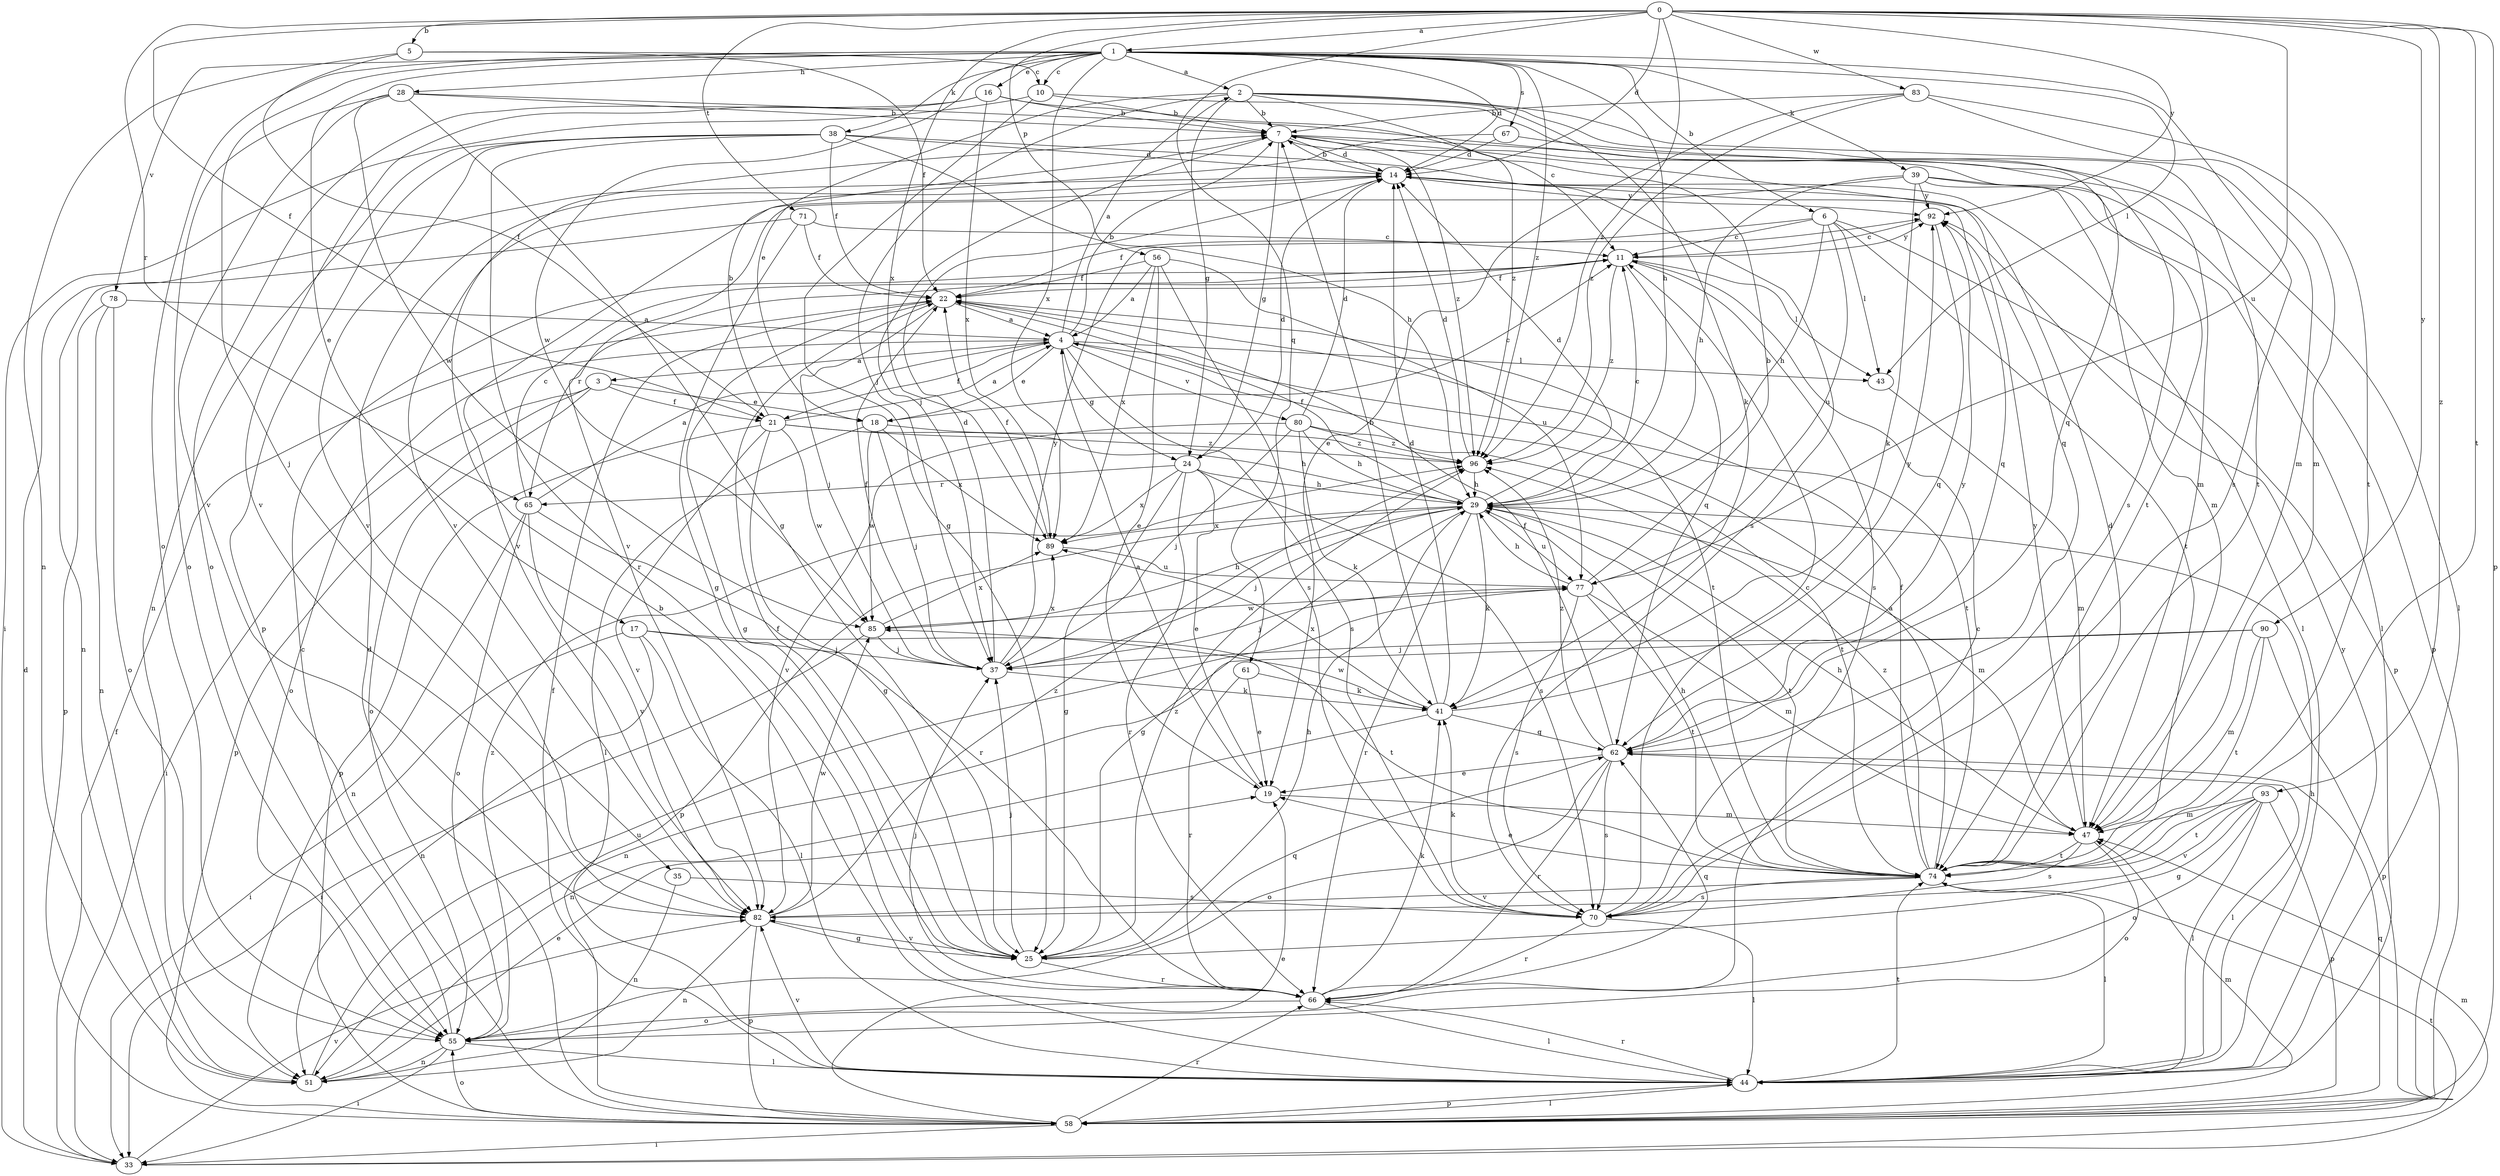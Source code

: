 strict digraph  {
0;
1;
2;
3;
4;
5;
6;
7;
10;
11;
14;
16;
17;
18;
19;
21;
22;
24;
25;
28;
29;
33;
35;
37;
38;
39;
41;
43;
44;
47;
51;
55;
56;
58;
61;
62;
65;
66;
67;
70;
71;
74;
77;
78;
80;
82;
83;
85;
89;
90;
92;
93;
96;
0 -> 1  [label=a];
0 -> 5  [label=b];
0 -> 14  [label=d];
0 -> 21  [label=f];
0 -> 56  [label=p];
0 -> 58  [label=p];
0 -> 61  [label=q];
0 -> 65  [label=r];
0 -> 71  [label=t];
0 -> 74  [label=t];
0 -> 77  [label=u];
0 -> 83  [label=w];
0 -> 89  [label=x];
0 -> 90  [label=y];
0 -> 92  [label=y];
0 -> 93  [label=z];
0 -> 96  [label=z];
1 -> 2  [label=a];
1 -> 6  [label=b];
1 -> 10  [label=c];
1 -> 14  [label=d];
1 -> 16  [label=e];
1 -> 17  [label=e];
1 -> 28  [label=h];
1 -> 29  [label=h];
1 -> 35  [label=j];
1 -> 38  [label=k];
1 -> 39  [label=k];
1 -> 43  [label=l];
1 -> 55  [label=o];
1 -> 67  [label=s];
1 -> 70  [label=s];
1 -> 78  [label=v];
1 -> 85  [label=w];
1 -> 89  [label=x];
1 -> 96  [label=z];
2 -> 7  [label=b];
2 -> 18  [label=e];
2 -> 24  [label=g];
2 -> 37  [label=j];
2 -> 41  [label=k];
2 -> 47  [label=m];
2 -> 74  [label=t];
2 -> 96  [label=z];
3 -> 18  [label=e];
3 -> 21  [label=f];
3 -> 33  [label=i];
3 -> 55  [label=o];
3 -> 58  [label=p];
4 -> 2  [label=a];
4 -> 3  [label=a];
4 -> 7  [label=b];
4 -> 18  [label=e];
4 -> 21  [label=f];
4 -> 24  [label=g];
4 -> 43  [label=l];
4 -> 55  [label=o];
4 -> 70  [label=s];
4 -> 74  [label=t];
4 -> 80  [label=v];
5 -> 10  [label=c];
5 -> 21  [label=f];
5 -> 22  [label=f];
5 -> 51  [label=n];
6 -> 11  [label=c];
6 -> 22  [label=f];
6 -> 29  [label=h];
6 -> 43  [label=l];
6 -> 58  [label=p];
6 -> 74  [label=t];
6 -> 77  [label=u];
7 -> 14  [label=d];
7 -> 24  [label=g];
7 -> 37  [label=j];
7 -> 47  [label=m];
7 -> 62  [label=q];
7 -> 74  [label=t];
7 -> 96  [label=z];
10 -> 7  [label=b];
10 -> 25  [label=g];
10 -> 33  [label=i];
10 -> 70  [label=s];
11 -> 22  [label=f];
11 -> 43  [label=l];
11 -> 62  [label=q];
11 -> 65  [label=r];
11 -> 70  [label=s];
11 -> 92  [label=y];
11 -> 96  [label=z];
14 -> 7  [label=b];
14 -> 44  [label=l];
14 -> 62  [label=q];
14 -> 82  [label=v];
14 -> 92  [label=y];
16 -> 7  [label=b];
16 -> 11  [label=c];
16 -> 55  [label=o];
16 -> 82  [label=v];
16 -> 89  [label=x];
17 -> 33  [label=i];
17 -> 37  [label=j];
17 -> 44  [label=l];
17 -> 51  [label=n];
17 -> 74  [label=t];
18 -> 11  [label=c];
18 -> 37  [label=j];
18 -> 44  [label=l];
18 -> 85  [label=w];
18 -> 89  [label=x];
18 -> 96  [label=z];
19 -> 4  [label=a];
19 -> 47  [label=m];
21 -> 4  [label=a];
21 -> 7  [label=b];
21 -> 25  [label=g];
21 -> 29  [label=h];
21 -> 58  [label=p];
21 -> 82  [label=v];
21 -> 85  [label=w];
21 -> 96  [label=z];
22 -> 4  [label=a];
22 -> 25  [label=g];
22 -> 37  [label=j];
22 -> 74  [label=t];
24 -> 14  [label=d];
24 -> 19  [label=e];
24 -> 25  [label=g];
24 -> 29  [label=h];
24 -> 65  [label=r];
24 -> 66  [label=r];
24 -> 70  [label=s];
24 -> 89  [label=x];
25 -> 22  [label=f];
25 -> 29  [label=h];
25 -> 37  [label=j];
25 -> 62  [label=q];
25 -> 66  [label=r];
25 -> 82  [label=v];
25 -> 96  [label=z];
28 -> 7  [label=b];
28 -> 25  [label=g];
28 -> 55  [label=o];
28 -> 62  [label=q];
28 -> 82  [label=v];
28 -> 85  [label=w];
29 -> 11  [label=c];
29 -> 14  [label=d];
29 -> 22  [label=f];
29 -> 25  [label=g];
29 -> 37  [label=j];
29 -> 41  [label=k];
29 -> 47  [label=m];
29 -> 58  [label=p];
29 -> 66  [label=r];
29 -> 74  [label=t];
29 -> 77  [label=u];
29 -> 89  [label=x];
33 -> 14  [label=d];
33 -> 22  [label=f];
33 -> 47  [label=m];
33 -> 74  [label=t];
33 -> 82  [label=v];
35 -> 51  [label=n];
35 -> 70  [label=s];
37 -> 14  [label=d];
37 -> 22  [label=f];
37 -> 41  [label=k];
37 -> 89  [label=x];
37 -> 92  [label=y];
38 -> 14  [label=d];
38 -> 22  [label=f];
38 -> 29  [label=h];
38 -> 51  [label=n];
38 -> 58  [label=p];
38 -> 66  [label=r];
38 -> 70  [label=s];
38 -> 82  [label=v];
39 -> 29  [label=h];
39 -> 41  [label=k];
39 -> 44  [label=l];
39 -> 47  [label=m];
39 -> 58  [label=p];
39 -> 82  [label=v];
39 -> 92  [label=y];
41 -> 7  [label=b];
41 -> 14  [label=d];
41 -> 51  [label=n];
41 -> 62  [label=q];
41 -> 85  [label=w];
41 -> 89  [label=x];
41 -> 92  [label=y];
43 -> 47  [label=m];
44 -> 7  [label=b];
44 -> 22  [label=f];
44 -> 29  [label=h];
44 -> 58  [label=p];
44 -> 66  [label=r];
44 -> 74  [label=t];
44 -> 82  [label=v];
44 -> 92  [label=y];
47 -> 29  [label=h];
47 -> 55  [label=o];
47 -> 70  [label=s];
47 -> 74  [label=t];
47 -> 92  [label=y];
51 -> 19  [label=e];
51 -> 77  [label=u];
55 -> 11  [label=c];
55 -> 33  [label=i];
55 -> 44  [label=l];
55 -> 51  [label=n];
55 -> 96  [label=z];
56 -> 4  [label=a];
56 -> 19  [label=e];
56 -> 22  [label=f];
56 -> 70  [label=s];
56 -> 77  [label=u];
56 -> 89  [label=x];
58 -> 14  [label=d];
58 -> 19  [label=e];
58 -> 33  [label=i];
58 -> 44  [label=l];
58 -> 47  [label=m];
58 -> 55  [label=o];
58 -> 62  [label=q];
58 -> 66  [label=r];
61 -> 19  [label=e];
61 -> 41  [label=k];
61 -> 66  [label=r];
62 -> 19  [label=e];
62 -> 22  [label=f];
62 -> 44  [label=l];
62 -> 55  [label=o];
62 -> 66  [label=r];
62 -> 70  [label=s];
62 -> 92  [label=y];
62 -> 96  [label=z];
65 -> 4  [label=a];
65 -> 11  [label=c];
65 -> 51  [label=n];
65 -> 55  [label=o];
65 -> 66  [label=r];
65 -> 82  [label=v];
66 -> 11  [label=c];
66 -> 37  [label=j];
66 -> 41  [label=k];
66 -> 44  [label=l];
66 -> 55  [label=o];
66 -> 62  [label=q];
67 -> 14  [label=d];
67 -> 44  [label=l];
67 -> 82  [label=v];
70 -> 11  [label=c];
70 -> 41  [label=k];
70 -> 44  [label=l];
70 -> 66  [label=r];
71 -> 11  [label=c];
71 -> 22  [label=f];
71 -> 25  [label=g];
71 -> 51  [label=n];
74 -> 4  [label=a];
74 -> 14  [label=d];
74 -> 19  [label=e];
74 -> 22  [label=f];
74 -> 29  [label=h];
74 -> 44  [label=l];
74 -> 70  [label=s];
74 -> 82  [label=v];
74 -> 96  [label=z];
77 -> 7  [label=b];
77 -> 29  [label=h];
77 -> 37  [label=j];
77 -> 47  [label=m];
77 -> 70  [label=s];
77 -> 74  [label=t];
77 -> 85  [label=w];
78 -> 4  [label=a];
78 -> 51  [label=n];
78 -> 55  [label=o];
78 -> 58  [label=p];
80 -> 14  [label=d];
80 -> 29  [label=h];
80 -> 37  [label=j];
80 -> 41  [label=k];
80 -> 74  [label=t];
80 -> 82  [label=v];
80 -> 96  [label=z];
82 -> 25  [label=g];
82 -> 51  [label=n];
82 -> 58  [label=p];
82 -> 85  [label=w];
82 -> 96  [label=z];
83 -> 7  [label=b];
83 -> 19  [label=e];
83 -> 47  [label=m];
83 -> 74  [label=t];
83 -> 96  [label=z];
85 -> 29  [label=h];
85 -> 33  [label=i];
85 -> 37  [label=j];
85 -> 89  [label=x];
89 -> 22  [label=f];
89 -> 77  [label=u];
90 -> 37  [label=j];
90 -> 47  [label=m];
90 -> 51  [label=n];
90 -> 58  [label=p];
90 -> 74  [label=t];
92 -> 11  [label=c];
92 -> 62  [label=q];
93 -> 25  [label=g];
93 -> 44  [label=l];
93 -> 47  [label=m];
93 -> 55  [label=o];
93 -> 58  [label=p];
93 -> 74  [label=t];
93 -> 82  [label=v];
96 -> 14  [label=d];
96 -> 29  [label=h];
}
